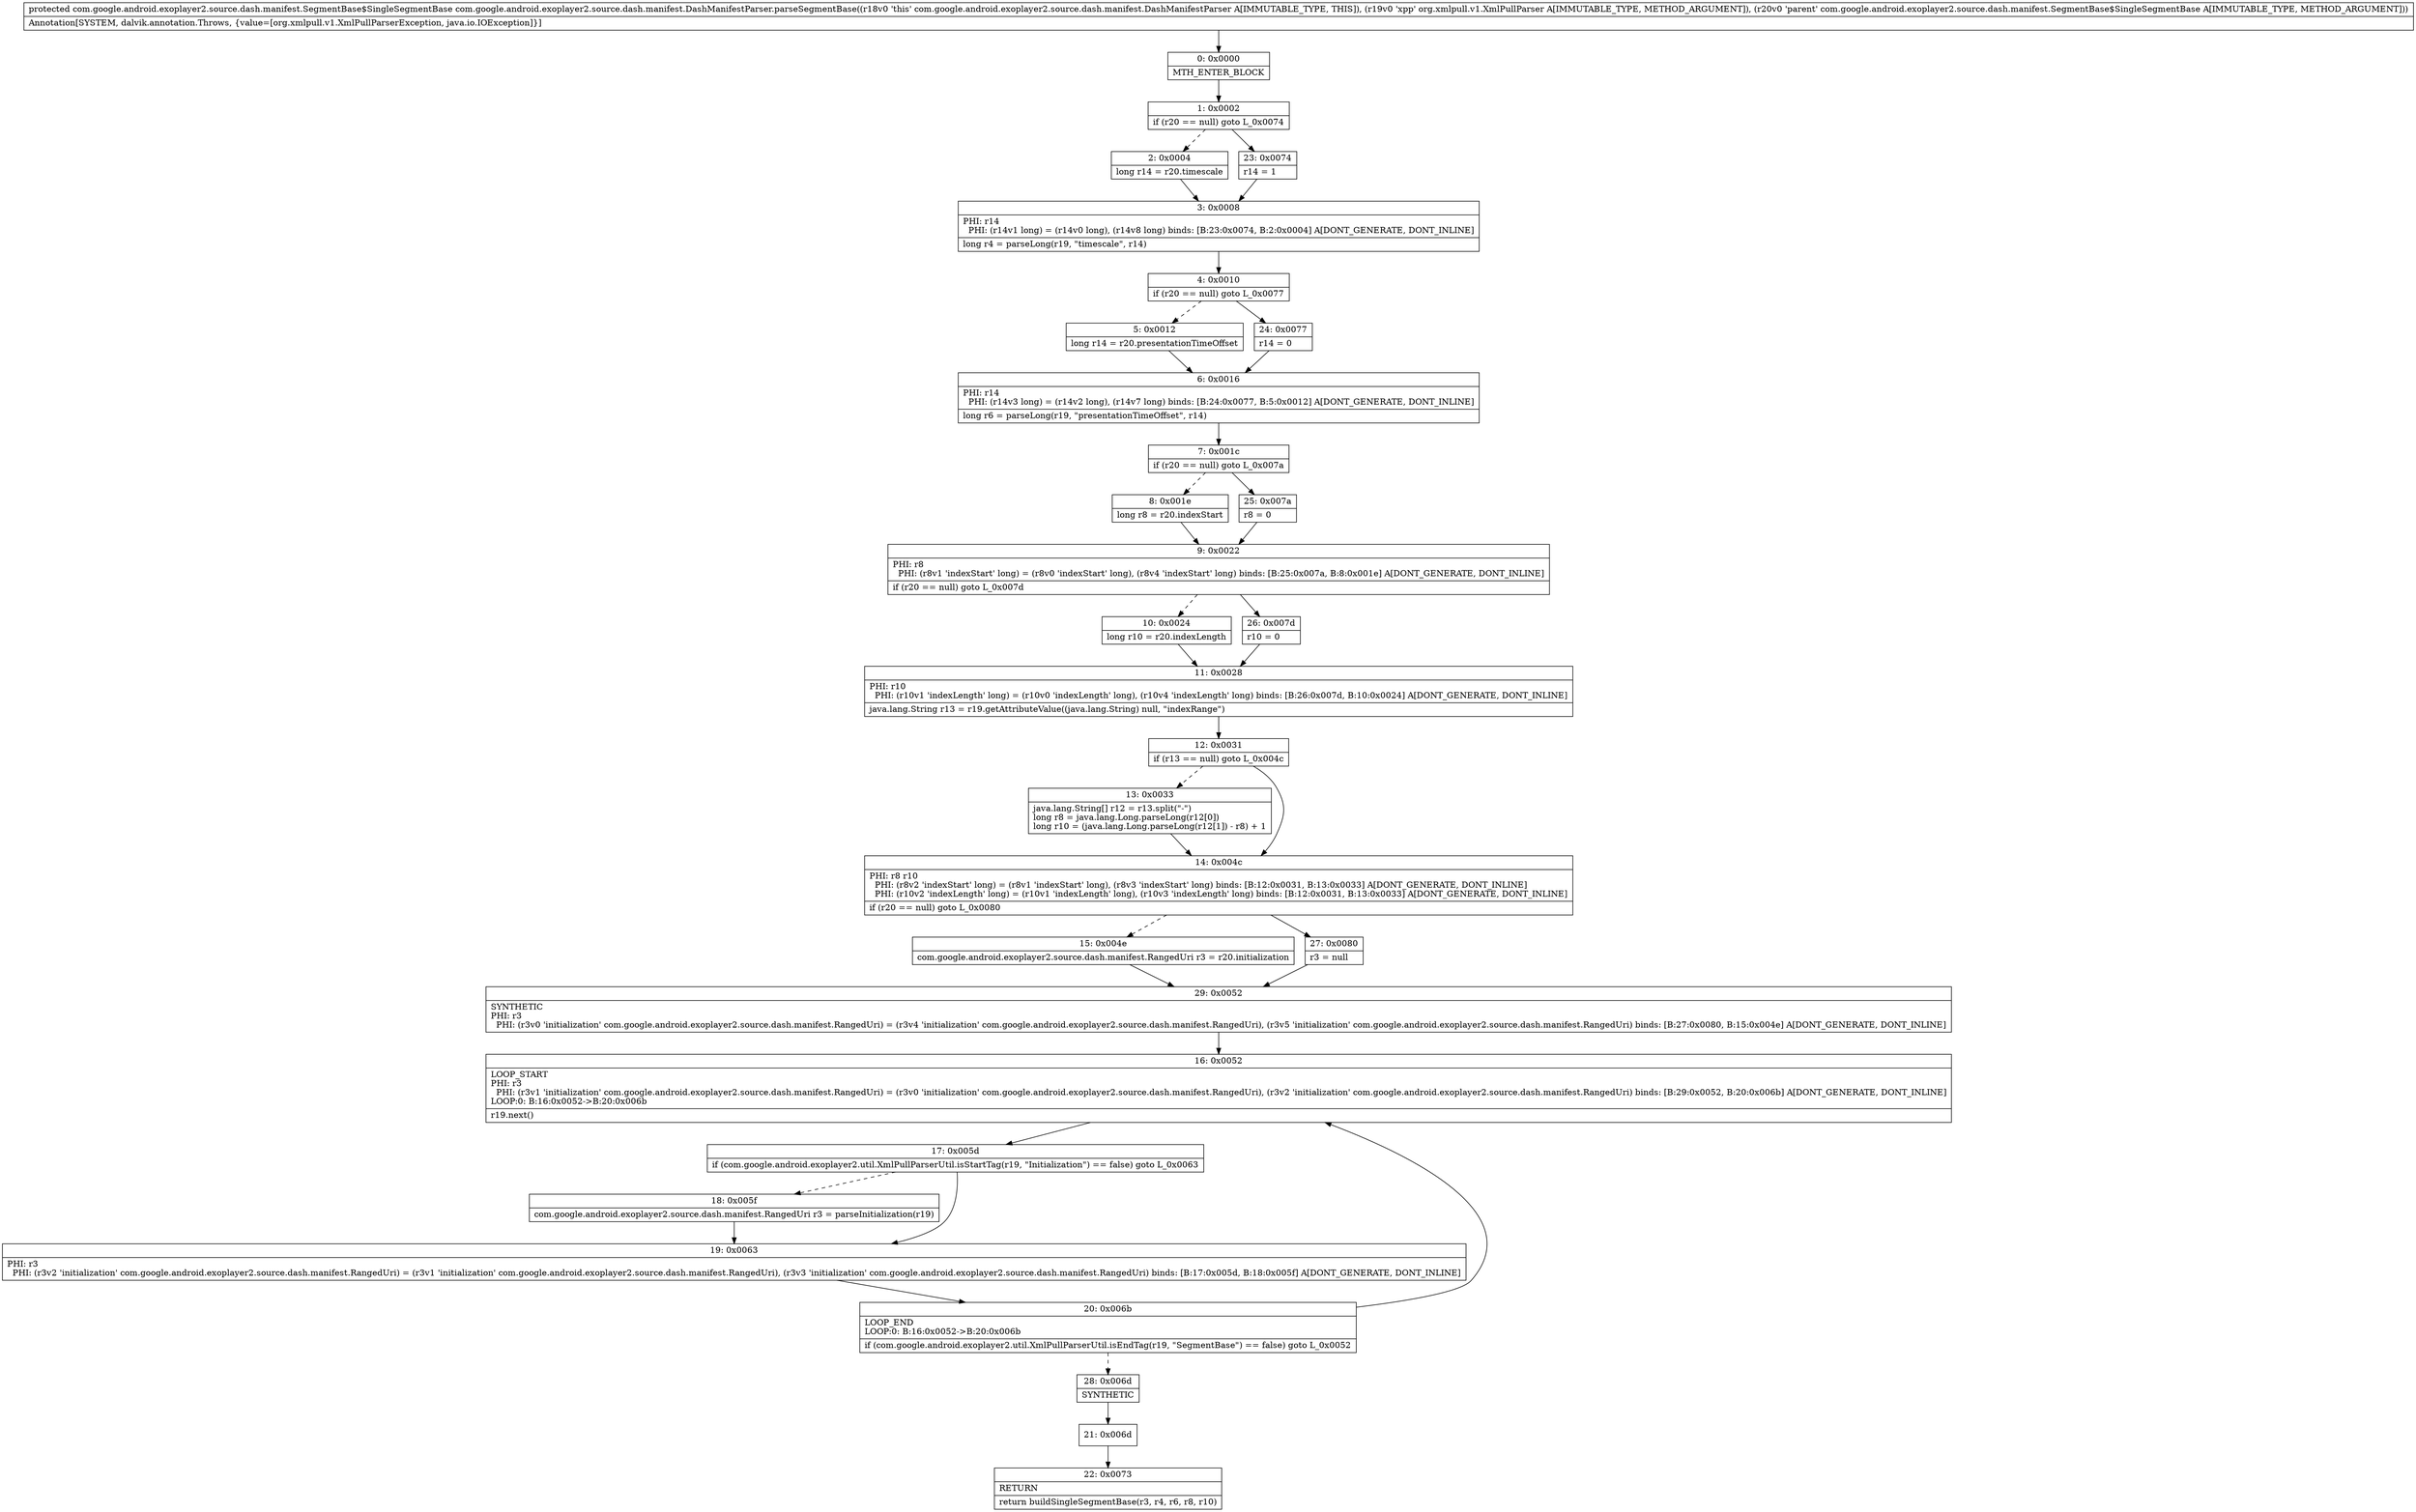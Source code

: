 digraph "CFG forcom.google.android.exoplayer2.source.dash.manifest.DashManifestParser.parseSegmentBase(Lorg\/xmlpull\/v1\/XmlPullParser;Lcom\/google\/android\/exoplayer2\/source\/dash\/manifest\/SegmentBase$SingleSegmentBase;)Lcom\/google\/android\/exoplayer2\/source\/dash\/manifest\/SegmentBase$SingleSegmentBase;" {
Node_0 [shape=record,label="{0\:\ 0x0000|MTH_ENTER_BLOCK\l}"];
Node_1 [shape=record,label="{1\:\ 0x0002|if (r20 == null) goto L_0x0074\l}"];
Node_2 [shape=record,label="{2\:\ 0x0004|long r14 = r20.timescale\l}"];
Node_3 [shape=record,label="{3\:\ 0x0008|PHI: r14 \l  PHI: (r14v1 long) = (r14v0 long), (r14v8 long) binds: [B:23:0x0074, B:2:0x0004] A[DONT_GENERATE, DONT_INLINE]\l|long r4 = parseLong(r19, \"timescale\", r14)\l}"];
Node_4 [shape=record,label="{4\:\ 0x0010|if (r20 == null) goto L_0x0077\l}"];
Node_5 [shape=record,label="{5\:\ 0x0012|long r14 = r20.presentationTimeOffset\l}"];
Node_6 [shape=record,label="{6\:\ 0x0016|PHI: r14 \l  PHI: (r14v3 long) = (r14v2 long), (r14v7 long) binds: [B:24:0x0077, B:5:0x0012] A[DONT_GENERATE, DONT_INLINE]\l|long r6 = parseLong(r19, \"presentationTimeOffset\", r14)\l}"];
Node_7 [shape=record,label="{7\:\ 0x001c|if (r20 == null) goto L_0x007a\l}"];
Node_8 [shape=record,label="{8\:\ 0x001e|long r8 = r20.indexStart\l}"];
Node_9 [shape=record,label="{9\:\ 0x0022|PHI: r8 \l  PHI: (r8v1 'indexStart' long) = (r8v0 'indexStart' long), (r8v4 'indexStart' long) binds: [B:25:0x007a, B:8:0x001e] A[DONT_GENERATE, DONT_INLINE]\l|if (r20 == null) goto L_0x007d\l}"];
Node_10 [shape=record,label="{10\:\ 0x0024|long r10 = r20.indexLength\l}"];
Node_11 [shape=record,label="{11\:\ 0x0028|PHI: r10 \l  PHI: (r10v1 'indexLength' long) = (r10v0 'indexLength' long), (r10v4 'indexLength' long) binds: [B:26:0x007d, B:10:0x0024] A[DONT_GENERATE, DONT_INLINE]\l|java.lang.String r13 = r19.getAttributeValue((java.lang.String) null, \"indexRange\")\l}"];
Node_12 [shape=record,label="{12\:\ 0x0031|if (r13 == null) goto L_0x004c\l}"];
Node_13 [shape=record,label="{13\:\ 0x0033|java.lang.String[] r12 = r13.split(\"\-\")\llong r8 = java.lang.Long.parseLong(r12[0])\llong r10 = (java.lang.Long.parseLong(r12[1]) \- r8) + 1\l}"];
Node_14 [shape=record,label="{14\:\ 0x004c|PHI: r8 r10 \l  PHI: (r8v2 'indexStart' long) = (r8v1 'indexStart' long), (r8v3 'indexStart' long) binds: [B:12:0x0031, B:13:0x0033] A[DONT_GENERATE, DONT_INLINE]\l  PHI: (r10v2 'indexLength' long) = (r10v1 'indexLength' long), (r10v3 'indexLength' long) binds: [B:12:0x0031, B:13:0x0033] A[DONT_GENERATE, DONT_INLINE]\l|if (r20 == null) goto L_0x0080\l}"];
Node_15 [shape=record,label="{15\:\ 0x004e|com.google.android.exoplayer2.source.dash.manifest.RangedUri r3 = r20.initialization\l}"];
Node_16 [shape=record,label="{16\:\ 0x0052|LOOP_START\lPHI: r3 \l  PHI: (r3v1 'initialization' com.google.android.exoplayer2.source.dash.manifest.RangedUri) = (r3v0 'initialization' com.google.android.exoplayer2.source.dash.manifest.RangedUri), (r3v2 'initialization' com.google.android.exoplayer2.source.dash.manifest.RangedUri) binds: [B:29:0x0052, B:20:0x006b] A[DONT_GENERATE, DONT_INLINE]\lLOOP:0: B:16:0x0052\-\>B:20:0x006b\l|r19.next()\l}"];
Node_17 [shape=record,label="{17\:\ 0x005d|if (com.google.android.exoplayer2.util.XmlPullParserUtil.isStartTag(r19, \"Initialization\") == false) goto L_0x0063\l}"];
Node_18 [shape=record,label="{18\:\ 0x005f|com.google.android.exoplayer2.source.dash.manifest.RangedUri r3 = parseInitialization(r19)\l}"];
Node_19 [shape=record,label="{19\:\ 0x0063|PHI: r3 \l  PHI: (r3v2 'initialization' com.google.android.exoplayer2.source.dash.manifest.RangedUri) = (r3v1 'initialization' com.google.android.exoplayer2.source.dash.manifest.RangedUri), (r3v3 'initialization' com.google.android.exoplayer2.source.dash.manifest.RangedUri) binds: [B:17:0x005d, B:18:0x005f] A[DONT_GENERATE, DONT_INLINE]\l}"];
Node_20 [shape=record,label="{20\:\ 0x006b|LOOP_END\lLOOP:0: B:16:0x0052\-\>B:20:0x006b\l|if (com.google.android.exoplayer2.util.XmlPullParserUtil.isEndTag(r19, \"SegmentBase\") == false) goto L_0x0052\l}"];
Node_21 [shape=record,label="{21\:\ 0x006d}"];
Node_22 [shape=record,label="{22\:\ 0x0073|RETURN\l|return buildSingleSegmentBase(r3, r4, r6, r8, r10)\l}"];
Node_23 [shape=record,label="{23\:\ 0x0074|r14 = 1\l}"];
Node_24 [shape=record,label="{24\:\ 0x0077|r14 = 0\l}"];
Node_25 [shape=record,label="{25\:\ 0x007a|r8 = 0\l}"];
Node_26 [shape=record,label="{26\:\ 0x007d|r10 = 0\l}"];
Node_27 [shape=record,label="{27\:\ 0x0080|r3 = null\l}"];
Node_28 [shape=record,label="{28\:\ 0x006d|SYNTHETIC\l}"];
Node_29 [shape=record,label="{29\:\ 0x0052|SYNTHETIC\lPHI: r3 \l  PHI: (r3v0 'initialization' com.google.android.exoplayer2.source.dash.manifest.RangedUri) = (r3v4 'initialization' com.google.android.exoplayer2.source.dash.manifest.RangedUri), (r3v5 'initialization' com.google.android.exoplayer2.source.dash.manifest.RangedUri) binds: [B:27:0x0080, B:15:0x004e] A[DONT_GENERATE, DONT_INLINE]\l}"];
MethodNode[shape=record,label="{protected com.google.android.exoplayer2.source.dash.manifest.SegmentBase$SingleSegmentBase com.google.android.exoplayer2.source.dash.manifest.DashManifestParser.parseSegmentBase((r18v0 'this' com.google.android.exoplayer2.source.dash.manifest.DashManifestParser A[IMMUTABLE_TYPE, THIS]), (r19v0 'xpp' org.xmlpull.v1.XmlPullParser A[IMMUTABLE_TYPE, METHOD_ARGUMENT]), (r20v0 'parent' com.google.android.exoplayer2.source.dash.manifest.SegmentBase$SingleSegmentBase A[IMMUTABLE_TYPE, METHOD_ARGUMENT]))  | Annotation[SYSTEM, dalvik.annotation.Throws, \{value=[org.xmlpull.v1.XmlPullParserException, java.io.IOException]\}]\l}"];
MethodNode -> Node_0;
Node_0 -> Node_1;
Node_1 -> Node_2[style=dashed];
Node_1 -> Node_23;
Node_2 -> Node_3;
Node_3 -> Node_4;
Node_4 -> Node_5[style=dashed];
Node_4 -> Node_24;
Node_5 -> Node_6;
Node_6 -> Node_7;
Node_7 -> Node_8[style=dashed];
Node_7 -> Node_25;
Node_8 -> Node_9;
Node_9 -> Node_10[style=dashed];
Node_9 -> Node_26;
Node_10 -> Node_11;
Node_11 -> Node_12;
Node_12 -> Node_13[style=dashed];
Node_12 -> Node_14;
Node_13 -> Node_14;
Node_14 -> Node_15[style=dashed];
Node_14 -> Node_27;
Node_15 -> Node_29;
Node_16 -> Node_17;
Node_17 -> Node_18[style=dashed];
Node_17 -> Node_19;
Node_18 -> Node_19;
Node_19 -> Node_20;
Node_20 -> Node_16;
Node_20 -> Node_28[style=dashed];
Node_21 -> Node_22;
Node_23 -> Node_3;
Node_24 -> Node_6;
Node_25 -> Node_9;
Node_26 -> Node_11;
Node_27 -> Node_29;
Node_28 -> Node_21;
Node_29 -> Node_16;
}


